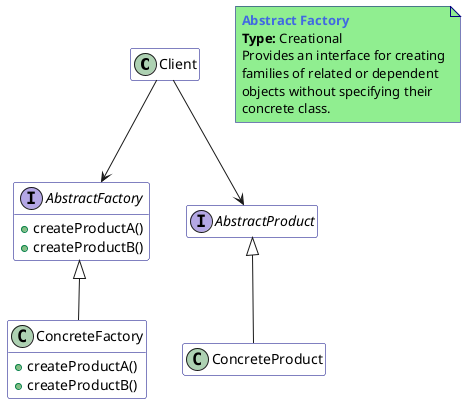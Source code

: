 /' ABSTRACT FACTORY '/

@startuml

skinparam ClassBackgroundColor #White
skinparam NoteBackgroundColor #LightGreen

'skinparam ClassFontColor #AliceBlue
skinparam ClassBorderColor #Navy
skinparam NoteBorderColor #Navy

'skinparam ClassStereotypeFontSize 5
'skinparam CircledCharacterFontSize 5
'skinparam CircledCharacterRadius 5
'skinparam ClassBorderThickness 5
'skinparam Shadowing false



class Client

interface AbstractFactory {
    + createProductA()
    + createProductB()
}

class ConcreteFactory {
    + createProductA()
    + createProductB()
}

interface AbstractProduct

class ConcreteProduct

hide empty members

AbstractFactory <|-- ConcreteFactory
AbstractProduct <|-- ConcreteProduct
Client --> AbstractFactory
Client --> AbstractProduct

note as N1
    <b><color:royalBlue>Abstract Factory</color></b>
    <b>Type:</b> Creational
    Provides an interface for creating
    families of related or dependent
    objects without specifying their
    concrete class.
end note

@enduml
